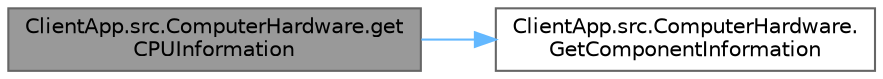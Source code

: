 digraph "ClientApp.src.ComputerHardware.getCPUInformation"
{
 // INTERACTIVE_SVG=YES
 // LATEX_PDF_SIZE
  bgcolor="transparent";
  edge [fontname=Helvetica,fontsize=10,labelfontname=Helvetica,labelfontsize=10];
  node [fontname=Helvetica,fontsize=10,shape=box,height=0.2,width=0.4];
  rankdir="LR";
  Node1 [id="Node000001",label="ClientApp.src.ComputerHardware.get\lCPUInformation",height=0.2,width=0.4,color="gray40", fillcolor="grey60", style="filled", fontcolor="black",tooltip=" "];
  Node1 -> Node2 [id="edge1_Node000001_Node000002",color="steelblue1",style="solid",tooltip=" "];
  Node2 [id="Node000002",label="ClientApp.src.ComputerHardware.\lGetComponentInformation",height=0.2,width=0.4,color="grey40", fillcolor="white", style="filled",URL="$class_client_app_1_1src_1_1_computer_hardware.html#a6aafd1b71f2a4ec2a59d64c3259f4c9f",tooltip=" "];
}
